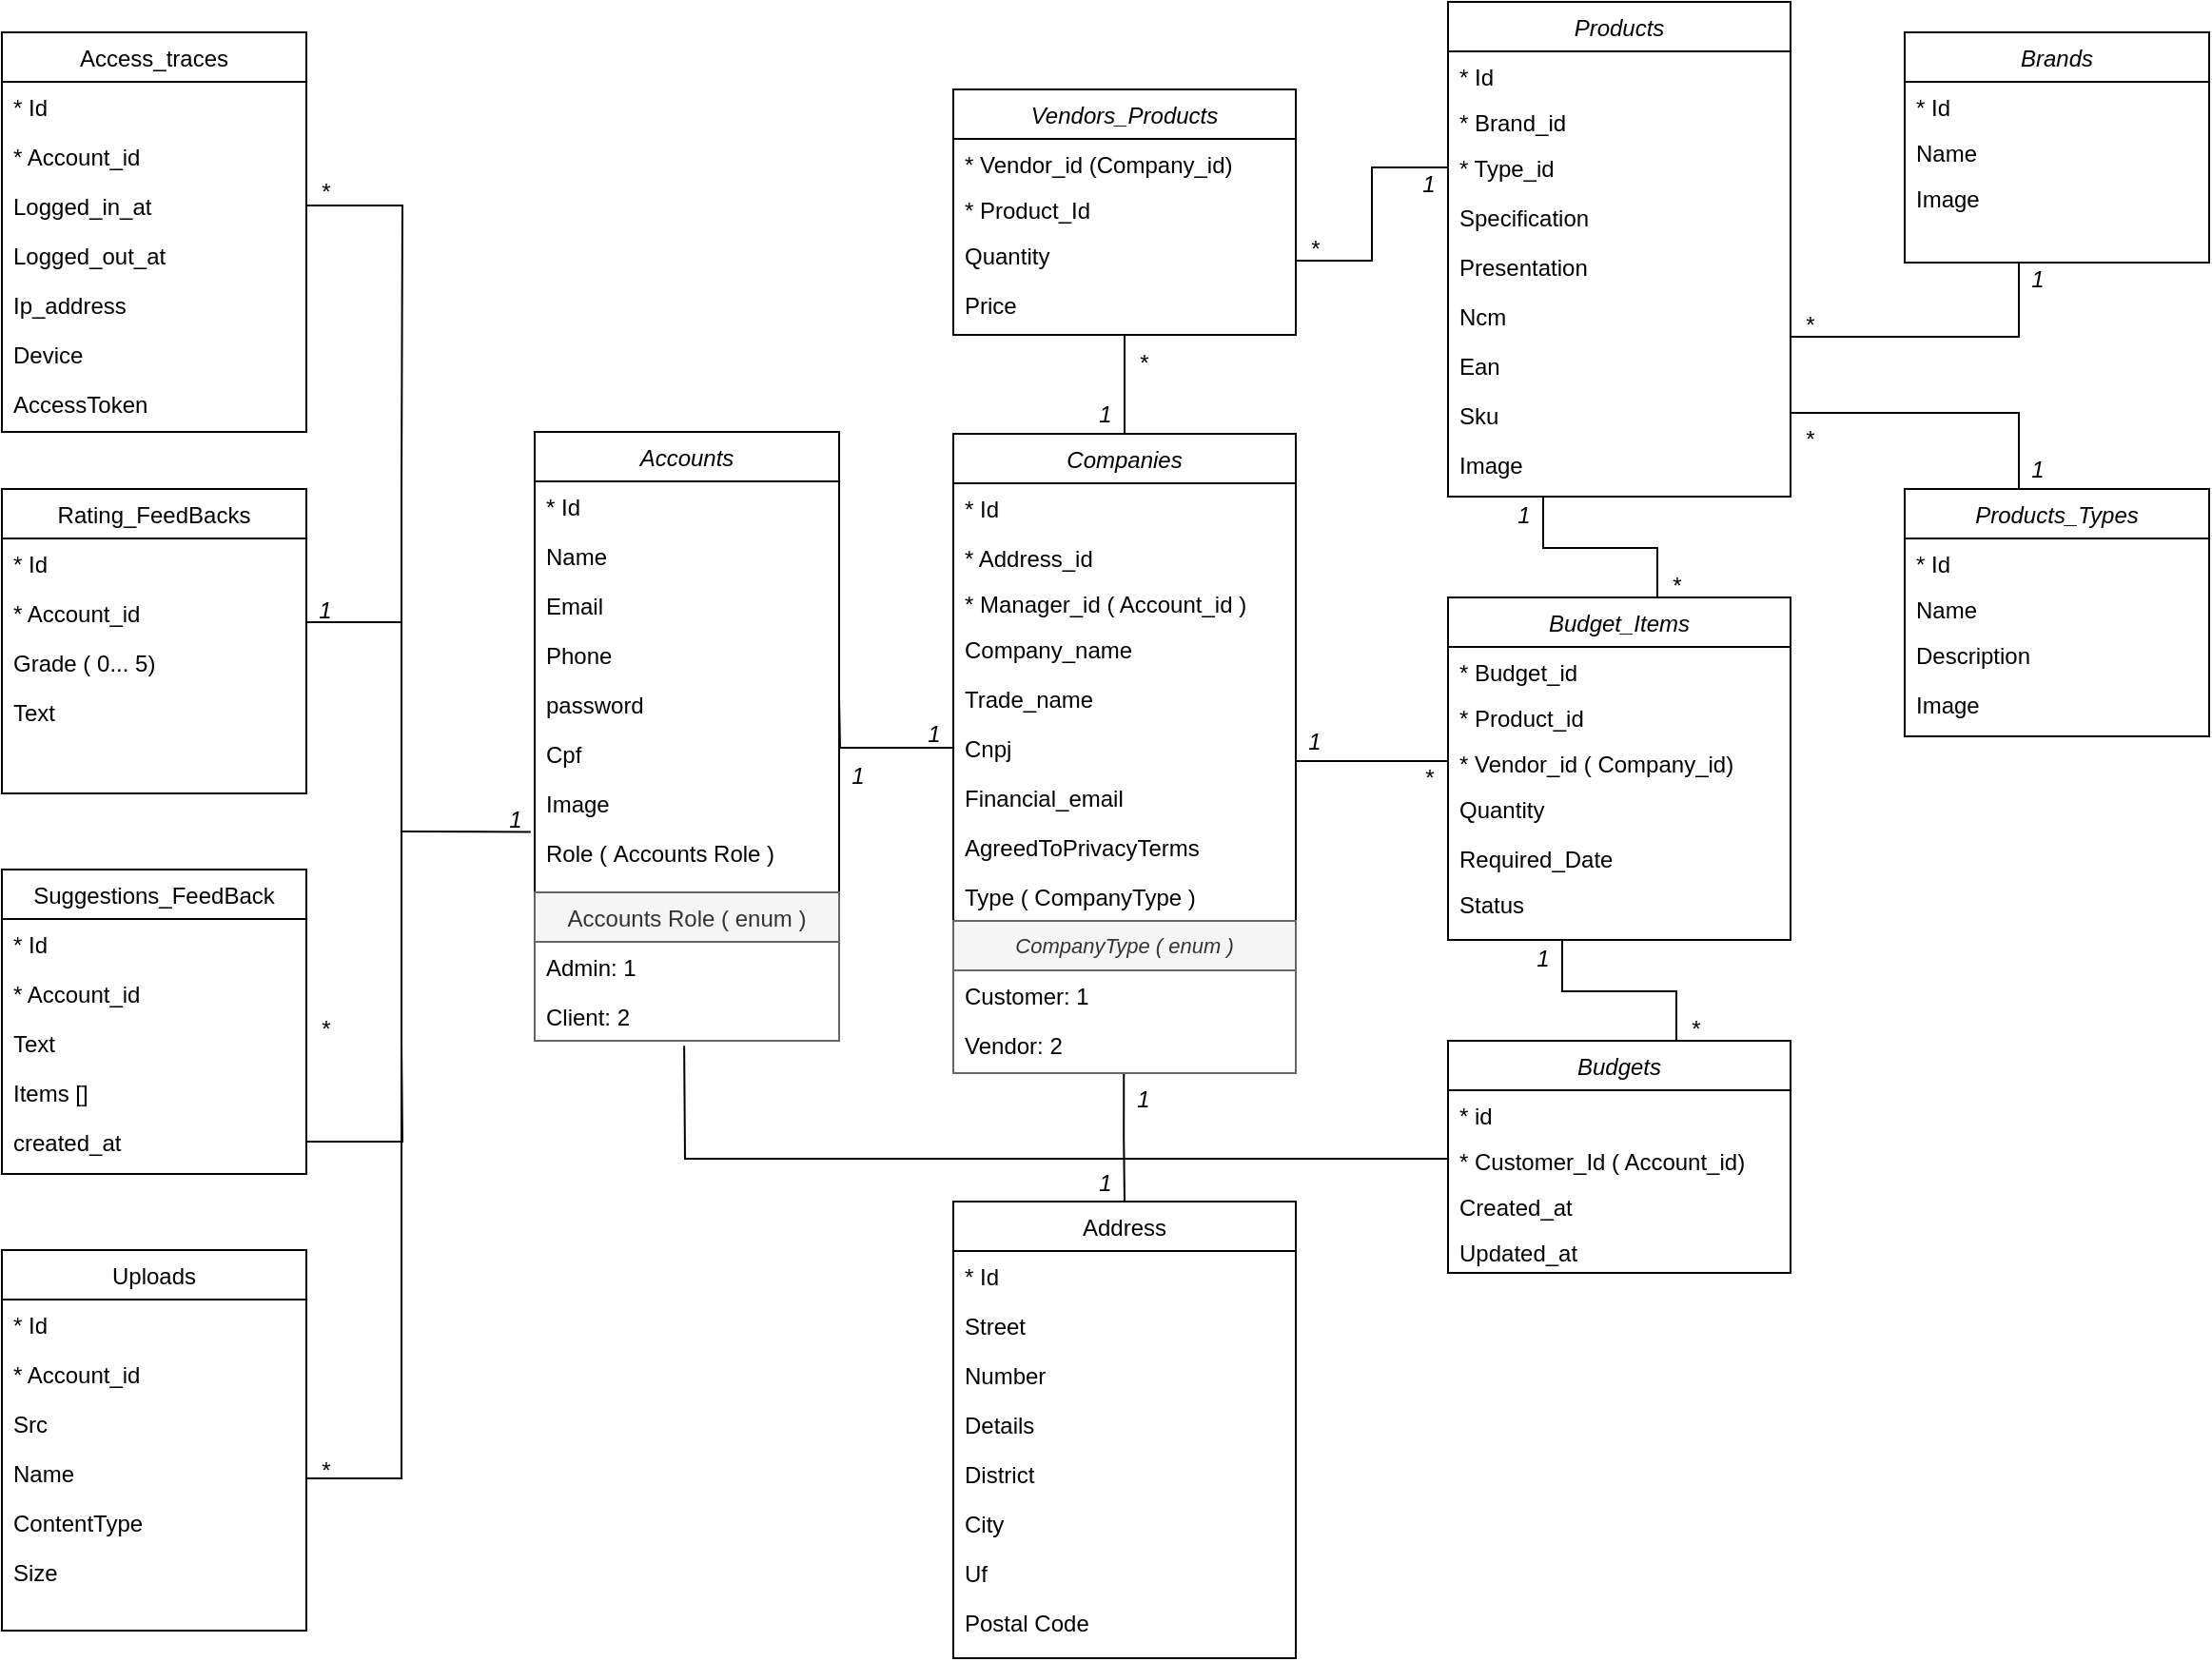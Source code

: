 <mxfile version="15.7.0" type="device"><diagram id="C5RBs43oDa-KdzZeNtuy" name="Page-1"><mxGraphModel dx="555" dy="668" grid="1" gridSize="10" guides="1" tooltips="1" connect="1" arrows="1" fold="1" page="1" pageScale="1" pageWidth="1654" pageHeight="1169" math="0" shadow="0"><root><mxCell id="WIyWlLk6GJQsqaUBKTNV-0"/><mxCell id="WIyWlLk6GJQsqaUBKTNV-1" parent="WIyWlLk6GJQsqaUBKTNV-0"/><mxCell id="zkfFHV4jXpPFQw0GAbJ--0" value="Accounts" style="swimlane;fontStyle=2;align=center;verticalAlign=top;childLayout=stackLayout;horizontal=1;startSize=26;horizontalStack=0;resizeParent=1;resizeLast=0;collapsible=1;marginBottom=0;rounded=0;shadow=0;strokeWidth=1;" parent="WIyWlLk6GJQsqaUBKTNV-1" vertex="1"><mxGeometry x="540" y="386.03" width="160" height="242" as="geometry"><mxRectangle x="230" y="140" width="160" height="26" as="alternateBounds"/></mxGeometry></mxCell><mxCell id="muC6ZtVznpCC45ivZ9Y--15" value="* Id" style="text;align=left;verticalAlign=top;spacingLeft=4;spacingRight=4;overflow=hidden;rotatable=0;points=[[0,0.5],[1,0.5]];portConstraint=eastwest;" vertex="1" parent="zkfFHV4jXpPFQw0GAbJ--0"><mxGeometry y="26" width="160" height="26" as="geometry"/></mxCell><mxCell id="zkfFHV4jXpPFQw0GAbJ--1" value="Name" style="text;align=left;verticalAlign=top;spacingLeft=4;spacingRight=4;overflow=hidden;rotatable=0;points=[[0,0.5],[1,0.5]];portConstraint=eastwest;" parent="zkfFHV4jXpPFQw0GAbJ--0" vertex="1"><mxGeometry y="52" width="160" height="26" as="geometry"/></mxCell><mxCell id="zkfFHV4jXpPFQw0GAbJ--3" value="Email" style="text;align=left;verticalAlign=top;spacingLeft=4;spacingRight=4;overflow=hidden;rotatable=0;points=[[0,0.5],[1,0.5]];portConstraint=eastwest;rounded=0;shadow=0;html=0;" parent="zkfFHV4jXpPFQw0GAbJ--0" vertex="1"><mxGeometry y="78" width="160" height="26" as="geometry"/></mxCell><mxCell id="Nqh7n29bjhKWV9J2hVFM-2" value="Phone&#10;" style="text;align=left;verticalAlign=top;spacingLeft=4;spacingRight=4;overflow=hidden;rotatable=0;points=[[0,0.5],[1,0.5]];portConstraint=eastwest;rounded=0;shadow=0;html=0;" parent="zkfFHV4jXpPFQw0GAbJ--0" vertex="1"><mxGeometry y="104" width="160" height="26" as="geometry"/></mxCell><mxCell id="zkfFHV4jXpPFQw0GAbJ--2" value="password&#10;" style="text;align=left;verticalAlign=top;spacingLeft=4;spacingRight=4;overflow=hidden;rotatable=0;points=[[0,0.5],[1,0.5]];portConstraint=eastwest;rounded=0;shadow=0;html=0;" parent="zkfFHV4jXpPFQw0GAbJ--0" vertex="1"><mxGeometry y="130" width="160" height="26" as="geometry"/></mxCell><mxCell id="pxjgXPqYKdFYXi4ijFC1-2" value="Cpf&#10;" style="text;align=left;verticalAlign=top;spacingLeft=4;spacingRight=4;overflow=hidden;rotatable=0;points=[[0,0.5],[1,0.5]];portConstraint=eastwest;rounded=0;shadow=0;html=0;" parent="zkfFHV4jXpPFQw0GAbJ--0" vertex="1"><mxGeometry y="156" width="160" height="26" as="geometry"/></mxCell><mxCell id="Nqh7n29bjhKWV9J2hVFM-24" value="Image" style="text;align=left;verticalAlign=top;spacingLeft=4;spacingRight=4;overflow=hidden;rotatable=0;points=[[0,0.5],[1,0.5]];portConstraint=eastwest;rounded=0;shadow=0;html=0;" parent="zkfFHV4jXpPFQw0GAbJ--0" vertex="1"><mxGeometry y="182" width="160" height="26" as="geometry"/></mxCell><mxCell id="Nqh7n29bjhKWV9J2hVFM-12" value="Role ( Accounts Role )" style="text;align=left;verticalAlign=top;spacingLeft=4;spacingRight=4;overflow=hidden;rotatable=0;points=[[0,0.5],[1,0.5]];portConstraint=eastwest;rounded=0;shadow=0;html=0;fontStyle=0" parent="zkfFHV4jXpPFQw0GAbJ--0" vertex="1"><mxGeometry y="208" width="160" height="26" as="geometry"/></mxCell><mxCell id="zkfFHV4jXpPFQw0GAbJ--17" value="Address" style="swimlane;fontStyle=0;align=center;verticalAlign=top;childLayout=stackLayout;horizontal=1;startSize=26;horizontalStack=0;resizeParent=1;resizeLast=0;collapsible=1;marginBottom=0;rounded=0;shadow=0;strokeWidth=1;" parent="WIyWlLk6GJQsqaUBKTNV-1" vertex="1"><mxGeometry x="760" y="790.53" width="180" height="240" as="geometry"><mxRectangle x="550" y="140" width="160" height="26" as="alternateBounds"/></mxGeometry></mxCell><mxCell id="muC6ZtVznpCC45ivZ9Y--17" value="* Id" style="text;align=left;verticalAlign=top;spacingLeft=4;spacingRight=4;overflow=hidden;rotatable=0;points=[[0,0.5],[1,0.5]];portConstraint=eastwest;rounded=0;shadow=0;html=0;" vertex="1" parent="zkfFHV4jXpPFQw0GAbJ--17"><mxGeometry y="26" width="180" height="26" as="geometry"/></mxCell><mxCell id="zkfFHV4jXpPFQw0GAbJ--18" value="Street" style="text;align=left;verticalAlign=top;spacingLeft=4;spacingRight=4;overflow=hidden;rotatable=0;points=[[0,0.5],[1,0.5]];portConstraint=eastwest;" parent="zkfFHV4jXpPFQw0GAbJ--17" vertex="1"><mxGeometry y="52" width="180" height="26" as="geometry"/></mxCell><mxCell id="Nqh7n29bjhKWV9J2hVFM-36" value="Number" style="text;align=left;verticalAlign=top;spacingLeft=4;spacingRight=4;overflow=hidden;rotatable=0;points=[[0,0.5],[1,0.5]];portConstraint=eastwest;" parent="zkfFHV4jXpPFQw0GAbJ--17" vertex="1"><mxGeometry y="78" width="180" height="26" as="geometry"/></mxCell><mxCell id="Nqh7n29bjhKWV9J2hVFM-37" value="Details" style="text;align=left;verticalAlign=top;spacingLeft=4;spacingRight=4;overflow=hidden;rotatable=0;points=[[0,0.5],[1,0.5]];portConstraint=eastwest;" parent="zkfFHV4jXpPFQw0GAbJ--17" vertex="1"><mxGeometry y="104" width="180" height="26" as="geometry"/></mxCell><mxCell id="Nqh7n29bjhKWV9J2hVFM-38" value="District" style="text;align=left;verticalAlign=top;spacingLeft=4;spacingRight=4;overflow=hidden;rotatable=0;points=[[0,0.5],[1,0.5]];portConstraint=eastwest;rounded=0;shadow=0;html=0;" parent="zkfFHV4jXpPFQw0GAbJ--17" vertex="1"><mxGeometry y="130" width="180" height="26" as="geometry"/></mxCell><mxCell id="zkfFHV4jXpPFQw0GAbJ--19" value="City" style="text;align=left;verticalAlign=top;spacingLeft=4;spacingRight=4;overflow=hidden;rotatable=0;points=[[0,0.5],[1,0.5]];portConstraint=eastwest;rounded=0;shadow=0;html=0;" parent="zkfFHV4jXpPFQw0GAbJ--17" vertex="1"><mxGeometry y="156" width="180" height="26" as="geometry"/></mxCell><mxCell id="zkfFHV4jXpPFQw0GAbJ--20" value="Uf" style="text;align=left;verticalAlign=top;spacingLeft=4;spacingRight=4;overflow=hidden;rotatable=0;points=[[0,0.5],[1,0.5]];portConstraint=eastwest;rounded=0;shadow=0;html=0;" parent="zkfFHV4jXpPFQw0GAbJ--17" vertex="1"><mxGeometry y="182" width="180" height="26" as="geometry"/></mxCell><mxCell id="zkfFHV4jXpPFQw0GAbJ--21" value="Postal Code" style="text;align=left;verticalAlign=top;spacingLeft=4;spacingRight=4;overflow=hidden;rotatable=0;points=[[0,0.5],[1,0.5]];portConstraint=eastwest;rounded=0;shadow=0;html=0;" parent="zkfFHV4jXpPFQw0GAbJ--17" vertex="1"><mxGeometry y="208" width="180" height="26" as="geometry"/></mxCell><mxCell id="Nqh7n29bjhKWV9J2hVFM-89" value="" style="edgeStyle=orthogonalEdgeStyle;rounded=0;orthogonalLoop=1;jettySize=auto;html=1;endArrow=none;endFill=0;exitX=0.498;exitY=1.015;exitDx=0;exitDy=0;exitPerimeter=0;" parent="WIyWlLk6GJQsqaUBKTNV-1" source="muC6ZtVznpCC45ivZ9Y--105" target="zkfFHV4jXpPFQw0GAbJ--17" edge="1"><mxGeometry relative="1" as="geometry"><mxPoint x="850" y="720.53" as="sourcePoint"/></mxGeometry></mxCell><mxCell id="Nqh7n29bjhKWV9J2hVFM-4" value="Companies" style="swimlane;fontStyle=2;align=center;verticalAlign=top;childLayout=stackLayout;horizontal=1;startSize=26;horizontalStack=0;resizeParent=1;resizeLast=0;collapsible=1;marginBottom=0;rounded=0;shadow=0;strokeWidth=1;" parent="WIyWlLk6GJQsqaUBKTNV-1" vertex="1"><mxGeometry x="760" y="387.03" width="180" height="259" as="geometry"><mxRectangle x="230" y="140" width="160" height="26" as="alternateBounds"/></mxGeometry></mxCell><mxCell id="muC6ZtVznpCC45ivZ9Y--102" value="* Id" style="text;align=left;verticalAlign=top;spacingLeft=4;spacingRight=4;overflow=hidden;rotatable=0;points=[[0,0.5],[1,0.5]];portConstraint=eastwest;rounded=0;shadow=0;html=0;" vertex="1" parent="Nqh7n29bjhKWV9J2hVFM-4"><mxGeometry y="26" width="180" height="26" as="geometry"/></mxCell><mxCell id="muC6ZtVznpCC45ivZ9Y--16" value="* Address_id" style="text;align=left;verticalAlign=top;spacingLeft=4;spacingRight=4;overflow=hidden;rotatable=0;points=[[0,0.5],[1,0.5]];portConstraint=eastwest;rounded=0;shadow=0;html=0;" vertex="1" parent="Nqh7n29bjhKWV9J2hVFM-4"><mxGeometry y="52" width="180" height="24" as="geometry"/></mxCell><mxCell id="Nqh7n29bjhKWV9J2hVFM-27" value="* Manager_id ( Account_id )" style="text;align=left;verticalAlign=top;spacingLeft=4;spacingRight=4;overflow=hidden;rotatable=0;points=[[0,0.5],[1,0.5]];portConstraint=eastwest;rounded=0;shadow=0;html=0;" parent="Nqh7n29bjhKWV9J2hVFM-4" vertex="1"><mxGeometry y="76" width="180" height="24" as="geometry"/></mxCell><mxCell id="Nqh7n29bjhKWV9J2hVFM-5" value="Company_name" style="text;align=left;verticalAlign=top;spacingLeft=4;spacingRight=4;overflow=hidden;rotatable=0;points=[[0,0.5],[1,0.5]];portConstraint=eastwest;" parent="Nqh7n29bjhKWV9J2hVFM-4" vertex="1"><mxGeometry y="100" width="180" height="26" as="geometry"/></mxCell><mxCell id="Nqh7n29bjhKWV9J2hVFM-6" value="Trade_name" style="text;align=left;verticalAlign=top;spacingLeft=4;spacingRight=4;overflow=hidden;rotatable=0;points=[[0,0.5],[1,0.5]];portConstraint=eastwest;rounded=0;shadow=0;html=0;" parent="Nqh7n29bjhKWV9J2hVFM-4" vertex="1"><mxGeometry y="126" width="180" height="26" as="geometry"/></mxCell><mxCell id="Nqh7n29bjhKWV9J2hVFM-9" value="Cnpj&#10;" style="text;align=left;verticalAlign=top;spacingLeft=4;spacingRight=4;overflow=hidden;rotatable=0;points=[[0,0.5],[1,0.5]];portConstraint=eastwest;rounded=0;shadow=0;html=0;" parent="Nqh7n29bjhKWV9J2hVFM-4" vertex="1"><mxGeometry y="152" width="180" height="26" as="geometry"/></mxCell><mxCell id="Nqh7n29bjhKWV9J2hVFM-28" value="Financial_email" style="text;align=left;verticalAlign=top;spacingLeft=4;spacingRight=4;overflow=hidden;rotatable=0;points=[[0,0.5],[1,0.5]];portConstraint=eastwest;rounded=0;shadow=0;html=0;" parent="Nqh7n29bjhKWV9J2hVFM-4" vertex="1"><mxGeometry y="178" width="180" height="26" as="geometry"/></mxCell><mxCell id="pxjgXPqYKdFYXi4ijFC1-1" value="AgreedToPrivacyTerms" style="text;align=left;verticalAlign=top;spacingLeft=4;spacingRight=4;overflow=hidden;rotatable=0;points=[[0,0.5],[1,0.5]];portConstraint=eastwest;rounded=0;shadow=0;html=0;" parent="Nqh7n29bjhKWV9J2hVFM-4" vertex="1"><mxGeometry y="204" width="180" height="26" as="geometry"/></mxCell><mxCell id="muC6ZtVznpCC45ivZ9Y--94" value="Type ( CompanyType )" style="text;align=left;verticalAlign=top;spacingLeft=4;spacingRight=4;overflow=hidden;rotatable=0;points=[[0,0.5],[1,0.5]];portConstraint=eastwest;rounded=0;shadow=0;html=0;" vertex="1" parent="Nqh7n29bjhKWV9J2hVFM-4"><mxGeometry y="230" width="180" height="26" as="geometry"/></mxCell><mxCell id="Nqh7n29bjhKWV9J2hVFM-13" value="Accounts Role ( enum )" style="swimlane;fontStyle=0;align=center;verticalAlign=top;childLayout=stackLayout;horizontal=1;startSize=26;horizontalStack=0;resizeParent=1;resizeLast=0;collapsible=1;marginBottom=0;rounded=0;shadow=0;strokeWidth=1;fillColor=#f5f5f5;fontColor=#333333;strokeColor=#666666;" parent="WIyWlLk6GJQsqaUBKTNV-1" vertex="1"><mxGeometry x="540" y="628.03" width="160" height="78" as="geometry"><mxRectangle x="320" y="512" width="160" height="26" as="alternateBounds"/></mxGeometry></mxCell><mxCell id="Nqh7n29bjhKWV9J2hVFM-26" value="Admin: 1" style="text;align=left;verticalAlign=top;spacingLeft=4;spacingRight=4;overflow=hidden;rotatable=0;points=[[0,0.5],[1,0.5]];portConstraint=eastwest;rounded=0;shadow=0;html=0;" parent="Nqh7n29bjhKWV9J2hVFM-13" vertex="1"><mxGeometry y="26" width="160" height="26" as="geometry"/></mxCell><mxCell id="Nqh7n29bjhKWV9J2hVFM-14" value="Client: 2" style="text;align=left;verticalAlign=top;spacingLeft=4;spacingRight=4;overflow=hidden;rotatable=0;points=[[0,0.5],[1,0.5]];portConstraint=eastwest;" parent="Nqh7n29bjhKWV9J2hVFM-13" vertex="1"><mxGeometry y="52" width="160" height="26" as="geometry"/></mxCell><mxCell id="Nqh7n29bjhKWV9J2hVFM-52" value="Access_traces" style="swimlane;fontStyle=0;align=center;verticalAlign=top;childLayout=stackLayout;horizontal=1;startSize=26;horizontalStack=0;resizeParent=1;resizeLast=0;collapsible=1;marginBottom=0;rounded=0;shadow=0;strokeWidth=1;" parent="WIyWlLk6GJQsqaUBKTNV-1" vertex="1"><mxGeometry x="260" y="176.03" width="160" height="210" as="geometry"><mxRectangle x="550" y="140" width="160" height="26" as="alternateBounds"/></mxGeometry></mxCell><mxCell id="Nqh7n29bjhKWV9J2hVFM-55" value="* Id" style="text;align=left;verticalAlign=top;spacingLeft=4;spacingRight=4;overflow=hidden;rotatable=0;points=[[0,0.5],[1,0.5]];portConstraint=eastwest;" parent="Nqh7n29bjhKWV9J2hVFM-52" vertex="1"><mxGeometry y="26" width="160" height="26" as="geometry"/></mxCell><mxCell id="muC6ZtVznpCC45ivZ9Y--10" value="* Account_id" style="text;align=left;verticalAlign=top;spacingLeft=4;spacingRight=4;overflow=hidden;rotatable=0;points=[[0,0.5],[1,0.5]];portConstraint=eastwest;" vertex="1" parent="Nqh7n29bjhKWV9J2hVFM-52"><mxGeometry y="52" width="160" height="26" as="geometry"/></mxCell><mxCell id="muC6ZtVznpCC45ivZ9Y--5" value="Logged_in_at" style="text;align=left;verticalAlign=top;spacingLeft=4;spacingRight=4;overflow=hidden;rotatable=0;points=[[0,0.5],[1,0.5]];portConstraint=eastwest;" vertex="1" parent="Nqh7n29bjhKWV9J2hVFM-52"><mxGeometry y="78" width="160" height="26" as="geometry"/></mxCell><mxCell id="muC6ZtVznpCC45ivZ9Y--6" value="Logged_out_at" style="text;align=left;verticalAlign=top;spacingLeft=4;spacingRight=4;overflow=hidden;rotatable=0;points=[[0,0.5],[1,0.5]];portConstraint=eastwest;" vertex="1" parent="Nqh7n29bjhKWV9J2hVFM-52"><mxGeometry y="104" width="160" height="26" as="geometry"/></mxCell><mxCell id="muC6ZtVznpCC45ivZ9Y--7" value="Ip_address" style="text;align=left;verticalAlign=top;spacingLeft=4;spacingRight=4;overflow=hidden;rotatable=0;points=[[0,0.5],[1,0.5]];portConstraint=eastwest;" vertex="1" parent="Nqh7n29bjhKWV9J2hVFM-52"><mxGeometry y="130" width="160" height="26" as="geometry"/></mxCell><mxCell id="muC6ZtVznpCC45ivZ9Y--8" value="Device" style="text;align=left;verticalAlign=top;spacingLeft=4;spacingRight=4;overflow=hidden;rotatable=0;points=[[0,0.5],[1,0.5]];portConstraint=eastwest;" vertex="1" parent="Nqh7n29bjhKWV9J2hVFM-52"><mxGeometry y="156" width="160" height="26" as="geometry"/></mxCell><mxCell id="muC6ZtVznpCC45ivZ9Y--9" value="AccessToken" style="text;align=left;verticalAlign=top;spacingLeft=4;spacingRight=4;overflow=hidden;rotatable=0;points=[[0,0.5],[1,0.5]];portConstraint=eastwest;" vertex="1" parent="Nqh7n29bjhKWV9J2hVFM-52"><mxGeometry y="182" width="160" height="26" as="geometry"/></mxCell><mxCell id="Nqh7n29bjhKWV9J2hVFM-58" value="Uploads" style="swimlane;fontStyle=0;align=center;verticalAlign=top;childLayout=stackLayout;horizontal=1;startSize=26;horizontalStack=0;resizeParent=1;resizeLast=0;collapsible=1;marginBottom=0;rounded=0;shadow=0;strokeWidth=1;" parent="WIyWlLk6GJQsqaUBKTNV-1" vertex="1"><mxGeometry x="260" y="816.03" width="160" height="200" as="geometry"><mxRectangle x="550" y="140" width="160" height="26" as="alternateBounds"/></mxGeometry></mxCell><mxCell id="muC6ZtVznpCC45ivZ9Y--13" value="* Id" style="text;align=left;verticalAlign=top;spacingLeft=4;spacingRight=4;overflow=hidden;rotatable=0;points=[[0,0.5],[1,0.5]];portConstraint=eastwest;" vertex="1" parent="Nqh7n29bjhKWV9J2hVFM-58"><mxGeometry y="26" width="160" height="26" as="geometry"/></mxCell><mxCell id="Nqh7n29bjhKWV9J2hVFM-67" value="* Account_id" style="text;align=left;verticalAlign=top;spacingLeft=4;spacingRight=4;overflow=hidden;rotatable=0;points=[[0,0.5],[1,0.5]];portConstraint=eastwest;" parent="Nqh7n29bjhKWV9J2hVFM-58" vertex="1"><mxGeometry y="52" width="160" height="26" as="geometry"/></mxCell><mxCell id="Nqh7n29bjhKWV9J2hVFM-59" value="Src" style="text;align=left;verticalAlign=top;spacingLeft=4;spacingRight=4;overflow=hidden;rotatable=0;points=[[0,0.5],[1,0.5]];portConstraint=eastwest;" parent="Nqh7n29bjhKWV9J2hVFM-58" vertex="1"><mxGeometry y="78" width="160" height="26" as="geometry"/></mxCell><mxCell id="muC6ZtVznpCC45ivZ9Y--14" value="Name" style="text;align=left;verticalAlign=top;spacingLeft=4;spacingRight=4;overflow=hidden;rotatable=0;points=[[0,0.5],[1,0.5]];portConstraint=eastwest;" vertex="1" parent="Nqh7n29bjhKWV9J2hVFM-58"><mxGeometry y="104" width="160" height="26" as="geometry"/></mxCell><mxCell id="Nqh7n29bjhKWV9J2hVFM-60" value="ContentType" style="text;align=left;verticalAlign=top;spacingLeft=4;spacingRight=4;overflow=hidden;rotatable=0;points=[[0,0.5],[1,0.5]];portConstraint=eastwest;" parent="Nqh7n29bjhKWV9J2hVFM-58" vertex="1"><mxGeometry y="130" width="160" height="26" as="geometry"/></mxCell><mxCell id="Nqh7n29bjhKWV9J2hVFM-61" value="Size" style="text;align=left;verticalAlign=top;spacingLeft=4;spacingRight=4;overflow=hidden;rotatable=0;points=[[0,0.5],[1,0.5]];portConstraint=eastwest;" parent="Nqh7n29bjhKWV9J2hVFM-58" vertex="1"><mxGeometry y="156" width="160" height="26" as="geometry"/></mxCell><mxCell id="Nqh7n29bjhKWV9J2hVFM-68" value="Rating_FeedBacks&#10;" style="swimlane;fontStyle=0;align=center;verticalAlign=top;childLayout=stackLayout;horizontal=1;startSize=26;horizontalStack=0;resizeParent=1;resizeLast=0;collapsible=1;marginBottom=0;rounded=0;shadow=0;strokeWidth=1;" parent="WIyWlLk6GJQsqaUBKTNV-1" vertex="1"><mxGeometry x="260" y="416.03" width="160" height="160" as="geometry"><mxRectangle x="550" y="140" width="160" height="26" as="alternateBounds"/></mxGeometry></mxCell><mxCell id="Nqh7n29bjhKWV9J2hVFM-69" value="* Id" style="text;align=left;verticalAlign=top;spacingLeft=4;spacingRight=4;overflow=hidden;rotatable=0;points=[[0,0.5],[1,0.5]];portConstraint=eastwest;" parent="Nqh7n29bjhKWV9J2hVFM-68" vertex="1"><mxGeometry y="26" width="160" height="26" as="geometry"/></mxCell><mxCell id="Nqh7n29bjhKWV9J2hVFM-85" value="* Account_id&#10;" style="text;align=left;verticalAlign=top;spacingLeft=4;spacingRight=4;overflow=hidden;rotatable=0;points=[[0,0.5],[1,0.5]];portConstraint=eastwest;" parent="Nqh7n29bjhKWV9J2hVFM-68" vertex="1"><mxGeometry y="52" width="160" height="26" as="geometry"/></mxCell><mxCell id="Nqh7n29bjhKWV9J2hVFM-70" value="Grade ( 0... 5)" style="text;align=left;verticalAlign=top;spacingLeft=4;spacingRight=4;overflow=hidden;rotatable=0;points=[[0,0.5],[1,0.5]];portConstraint=eastwest;" parent="Nqh7n29bjhKWV9J2hVFM-68" vertex="1"><mxGeometry y="78" width="160" height="26" as="geometry"/></mxCell><mxCell id="Nqh7n29bjhKWV9J2hVFM-71" value="Text" style="text;align=left;verticalAlign=top;spacingLeft=4;spacingRight=4;overflow=hidden;rotatable=0;points=[[0,0.5],[1,0.5]];portConstraint=eastwest;" parent="Nqh7n29bjhKWV9J2hVFM-68" vertex="1"><mxGeometry y="104" width="160" height="22" as="geometry"/></mxCell><mxCell id="Nqh7n29bjhKWV9J2hVFM-77" value="Suggestions_FeedBack&#10;" style="swimlane;fontStyle=0;align=center;verticalAlign=top;childLayout=stackLayout;horizontal=1;startSize=26;horizontalStack=0;resizeParent=1;resizeLast=0;collapsible=1;marginBottom=0;rounded=0;shadow=0;strokeWidth=1;" parent="WIyWlLk6GJQsqaUBKTNV-1" vertex="1"><mxGeometry x="260" y="616.03" width="160" height="160" as="geometry"><mxRectangle x="550" y="140" width="160" height="26" as="alternateBounds"/></mxGeometry></mxCell><mxCell id="muC6ZtVznpCC45ivZ9Y--12" value="* Id" style="text;align=left;verticalAlign=top;spacingLeft=4;spacingRight=4;overflow=hidden;rotatable=0;points=[[0,0.5],[1,0.5]];portConstraint=eastwest;" vertex="1" parent="Nqh7n29bjhKWV9J2hVFM-77"><mxGeometry y="26" width="160" height="26" as="geometry"/></mxCell><mxCell id="Nqh7n29bjhKWV9J2hVFM-83" value="* Account_id&#10;" style="text;align=left;verticalAlign=top;spacingLeft=4;spacingRight=4;overflow=hidden;rotatable=0;points=[[0,0.5],[1,0.5]];portConstraint=eastwest;" parent="Nqh7n29bjhKWV9J2hVFM-77" vertex="1"><mxGeometry y="52" width="160" height="26" as="geometry"/></mxCell><mxCell id="Nqh7n29bjhKWV9J2hVFM-86" value="Text&#10;" style="text;align=left;verticalAlign=top;spacingLeft=4;spacingRight=4;overflow=hidden;rotatable=0;points=[[0,0.5],[1,0.5]];portConstraint=eastwest;" parent="Nqh7n29bjhKWV9J2hVFM-77" vertex="1"><mxGeometry y="78" width="160" height="26" as="geometry"/></mxCell><mxCell id="Nqh7n29bjhKWV9J2hVFM-78" value="Items []" style="text;align=left;verticalAlign=top;spacingLeft=4;spacingRight=4;overflow=hidden;rotatable=0;points=[[0,0.5],[1,0.5]];portConstraint=eastwest;" parent="Nqh7n29bjhKWV9J2hVFM-77" vertex="1"><mxGeometry y="104" width="160" height="26" as="geometry"/></mxCell><mxCell id="Nqh7n29bjhKWV9J2hVFM-84" value="created_at" style="text;align=left;verticalAlign=top;spacingLeft=4;spacingRight=4;overflow=hidden;rotatable=0;points=[[0,0.5],[1,0.5]];portConstraint=eastwest;" parent="Nqh7n29bjhKWV9J2hVFM-77" vertex="1"><mxGeometry y="130" width="160" height="26" as="geometry"/></mxCell><mxCell id="Nqh7n29bjhKWV9J2hVFM-91" value="" style="edgeStyle=orthogonalEdgeStyle;rounded=0;orthogonalLoop=1;jettySize=auto;html=1;endArrow=none;endFill=0;" parent="WIyWlLk6GJQsqaUBKTNV-1" source="Nqh7n29bjhKWV9J2hVFM-9" edge="1"><mxGeometry relative="1" as="geometry"><mxPoint x="700" y="526.03" as="targetPoint"/></mxGeometry></mxCell><mxCell id="pxjgXPqYKdFYXi4ijFC1-18" style="edgeStyle=none;rounded=0;orthogonalLoop=1;jettySize=auto;html=1;strokeColor=default;endArrow=none;endFill=0;entryX=-0.013;entryY=0.085;entryDx=0;entryDy=0;entryPerimeter=0;" parent="WIyWlLk6GJQsqaUBKTNV-1" edge="1" target="Nqh7n29bjhKWV9J2hVFM-12"><mxGeometry relative="1" as="geometry"><mxPoint x="530" y="596.03" as="targetPoint"/><Array as="points"/><mxPoint x="470" y="596.03" as="sourcePoint"/></mxGeometry></mxCell><mxCell id="muC6ZtVznpCC45ivZ9Y--3" style="edgeStyle=orthogonalEdgeStyle;rounded=0;orthogonalLoop=1;jettySize=auto;html=1;endArrow=none;endFill=0;" edge="1" parent="WIyWlLk6GJQsqaUBKTNV-1"><mxGeometry relative="1" as="geometry"><mxPoint x="470" y="486.03" as="targetPoint"/><mxPoint x="420" y="936.03" as="sourcePoint"/><Array as="points"><mxPoint x="470" y="936.03"/></Array></mxGeometry></mxCell><mxCell id="muC6ZtVznpCC45ivZ9Y--4" style="edgeStyle=orthogonalEdgeStyle;rounded=0;orthogonalLoop=1;jettySize=auto;html=1;endArrow=none;endFill=0;" edge="1" parent="WIyWlLk6GJQsqaUBKTNV-1"><mxGeometry relative="1" as="geometry"><mxPoint x="470" y="416.03" as="targetPoint"/><mxPoint x="420" y="501.03" as="sourcePoint"/><Array as="points"><mxPoint x="420" y="486.03"/><mxPoint x="470" y="486.03"/></Array></mxGeometry></mxCell><mxCell id="muC6ZtVznpCC45ivZ9Y--18" style="edgeStyle=orthogonalEdgeStyle;rounded=0;orthogonalLoop=1;jettySize=auto;html=1;endArrow=none;endFill=0;" edge="1" parent="WIyWlLk6GJQsqaUBKTNV-1" source="Nqh7n29bjhKWV9J2hVFM-84"><mxGeometry relative="1" as="geometry"><mxPoint x="470" y="707.03" as="targetPoint"/></mxGeometry></mxCell><mxCell id="muC6ZtVznpCC45ivZ9Y--19" style="edgeStyle=orthogonalEdgeStyle;rounded=0;orthogonalLoop=1;jettySize=auto;html=1;endArrow=none;endFill=0;" edge="1" parent="WIyWlLk6GJQsqaUBKTNV-1" source="muC6ZtVznpCC45ivZ9Y--5"><mxGeometry relative="1" as="geometry"><mxPoint x="470" y="416.03" as="targetPoint"/></mxGeometry></mxCell><mxCell id="muC6ZtVznpCC45ivZ9Y--20" value="*" style="text;html=1;strokeColor=none;fillColor=none;align=center;verticalAlign=top;whiteSpace=wrap;rounded=0;fontSize=12;fontStyle=2" vertex="1" parent="WIyWlLk6GJQsqaUBKTNV-1"><mxGeometry x="420" y="246.03" width="20" height="20" as="geometry"/></mxCell><mxCell id="muC6ZtVznpCC45ivZ9Y--21" value="1" style="text;html=1;strokeColor=none;fillColor=none;align=center;verticalAlign=top;whiteSpace=wrap;rounded=0;fontSize=12;fontStyle=2" vertex="1" parent="WIyWlLk6GJQsqaUBKTNV-1"><mxGeometry x="420" y="466.03" width="20" height="20" as="geometry"/></mxCell><mxCell id="muC6ZtVznpCC45ivZ9Y--22" value="*" style="text;html=1;strokeColor=none;fillColor=none;align=center;verticalAlign=top;whiteSpace=wrap;rounded=0;fontSize=12;fontStyle=2" vertex="1" parent="WIyWlLk6GJQsqaUBKTNV-1"><mxGeometry x="420" y="686.03" width="20" height="20" as="geometry"/></mxCell><mxCell id="muC6ZtVznpCC45ivZ9Y--23" value="*" style="text;html=1;strokeColor=none;fillColor=none;align=center;verticalAlign=top;whiteSpace=wrap;rounded=0;fontSize=12;fontStyle=2" vertex="1" parent="WIyWlLk6GJQsqaUBKTNV-1"><mxGeometry x="420" y="918.03" width="20" height="20" as="geometry"/></mxCell><mxCell id="muC6ZtVznpCC45ivZ9Y--24" value="1" style="text;html=1;strokeColor=none;fillColor=none;align=center;verticalAlign=top;whiteSpace=wrap;rounded=0;fontSize=12;fontStyle=2" vertex="1" parent="WIyWlLk6GJQsqaUBKTNV-1"><mxGeometry x="520" y="576.03" width="20" height="20" as="geometry"/></mxCell><mxCell id="muC6ZtVznpCC45ivZ9Y--26" value="Products" style="swimlane;fontStyle=2;align=center;verticalAlign=top;childLayout=stackLayout;horizontal=1;startSize=26;horizontalStack=0;resizeParent=1;resizeLast=0;collapsible=1;marginBottom=0;rounded=0;shadow=0;strokeWidth=1;" vertex="1" parent="WIyWlLk6GJQsqaUBKTNV-1"><mxGeometry x="1020" y="160" width="180" height="260" as="geometry"><mxRectangle x="230" y="140" width="160" height="26" as="alternateBounds"/></mxGeometry></mxCell><mxCell id="muC6ZtVznpCC45ivZ9Y--27" value="* Id" style="text;align=left;verticalAlign=top;spacingLeft=4;spacingRight=4;overflow=hidden;rotatable=0;points=[[0,0.5],[1,0.5]];portConstraint=eastwest;rounded=0;shadow=0;html=0;" vertex="1" parent="muC6ZtVznpCC45ivZ9Y--26"><mxGeometry y="26" width="180" height="24" as="geometry"/></mxCell><mxCell id="muC6ZtVznpCC45ivZ9Y--28" value="* Brand_id" style="text;align=left;verticalAlign=top;spacingLeft=4;spacingRight=4;overflow=hidden;rotatable=0;points=[[0,0.5],[1,0.5]];portConstraint=eastwest;rounded=0;shadow=0;html=0;" vertex="1" parent="muC6ZtVznpCC45ivZ9Y--26"><mxGeometry y="50" width="180" height="24" as="geometry"/></mxCell><mxCell id="muC6ZtVznpCC45ivZ9Y--29" value="* Type_id" style="text;align=left;verticalAlign=top;spacingLeft=4;spacingRight=4;overflow=hidden;rotatable=0;points=[[0,0.5],[1,0.5]];portConstraint=eastwest;" vertex="1" parent="muC6ZtVznpCC45ivZ9Y--26"><mxGeometry y="74" width="180" height="26" as="geometry"/></mxCell><mxCell id="muC6ZtVznpCC45ivZ9Y--30" value="Specification" style="text;align=left;verticalAlign=top;spacingLeft=4;spacingRight=4;overflow=hidden;rotatable=0;points=[[0,0.5],[1,0.5]];portConstraint=eastwest;rounded=0;shadow=0;html=0;" vertex="1" parent="muC6ZtVznpCC45ivZ9Y--26"><mxGeometry y="100" width="180" height="26" as="geometry"/></mxCell><mxCell id="muC6ZtVznpCC45ivZ9Y--31" value="Presentation" style="text;align=left;verticalAlign=top;spacingLeft=4;spacingRight=4;overflow=hidden;rotatable=0;points=[[0,0.5],[1,0.5]];portConstraint=eastwest;rounded=0;shadow=0;html=0;" vertex="1" parent="muC6ZtVznpCC45ivZ9Y--26"><mxGeometry y="126" width="180" height="26" as="geometry"/></mxCell><mxCell id="muC6ZtVznpCC45ivZ9Y--32" value="Ncm" style="text;align=left;verticalAlign=top;spacingLeft=4;spacingRight=4;overflow=hidden;rotatable=0;points=[[0,0.5],[1,0.5]];portConstraint=eastwest;rounded=0;shadow=0;html=0;" vertex="1" parent="muC6ZtVznpCC45ivZ9Y--26"><mxGeometry y="152" width="180" height="26" as="geometry"/></mxCell><mxCell id="muC6ZtVznpCC45ivZ9Y--33" value="Ean" style="text;align=left;verticalAlign=top;spacingLeft=4;spacingRight=4;overflow=hidden;rotatable=0;points=[[0,0.5],[1,0.5]];portConstraint=eastwest;rounded=0;shadow=0;html=0;" vertex="1" parent="muC6ZtVznpCC45ivZ9Y--26"><mxGeometry y="178" width="180" height="26" as="geometry"/></mxCell><mxCell id="muC6ZtVznpCC45ivZ9Y--34" value="Sku" style="text;align=left;verticalAlign=top;spacingLeft=4;spacingRight=4;overflow=hidden;rotatable=0;points=[[0,0.5],[1,0.5]];portConstraint=eastwest;rounded=0;shadow=0;html=0;" vertex="1" parent="muC6ZtVznpCC45ivZ9Y--26"><mxGeometry y="204" width="180" height="26" as="geometry"/></mxCell><mxCell id="muC6ZtVznpCC45ivZ9Y--35" value="Image" style="text;align=left;verticalAlign=top;spacingLeft=4;spacingRight=4;overflow=hidden;rotatable=0;points=[[0,0.5],[1,0.5]];portConstraint=eastwest;rounded=0;shadow=0;html=0;" vertex="1" parent="muC6ZtVznpCC45ivZ9Y--26"><mxGeometry y="230" width="180" height="26" as="geometry"/></mxCell><mxCell id="muC6ZtVznpCC45ivZ9Y--36" value="Brands" style="swimlane;fontStyle=2;align=center;verticalAlign=top;childLayout=stackLayout;horizontal=1;startSize=26;horizontalStack=0;resizeParent=1;resizeLast=0;collapsible=1;marginBottom=0;rounded=0;shadow=0;strokeWidth=1;" vertex="1" parent="WIyWlLk6GJQsqaUBKTNV-1"><mxGeometry x="1260" y="176.03" width="160" height="121" as="geometry"><mxRectangle x="230" y="140" width="160" height="26" as="alternateBounds"/></mxGeometry></mxCell><mxCell id="muC6ZtVznpCC45ivZ9Y--37" value="* Id" style="text;align=left;verticalAlign=top;spacingLeft=4;spacingRight=4;overflow=hidden;rotatable=0;points=[[0,0.5],[1,0.5]];portConstraint=eastwest;rounded=0;shadow=0;html=0;" vertex="1" parent="muC6ZtVznpCC45ivZ9Y--36"><mxGeometry y="26" width="160" height="24" as="geometry"/></mxCell><mxCell id="muC6ZtVznpCC45ivZ9Y--38" value="Name" style="text;align=left;verticalAlign=top;spacingLeft=4;spacingRight=4;overflow=hidden;rotatable=0;points=[[0,0.5],[1,0.5]];portConstraint=eastwest;rounded=0;shadow=0;html=0;" vertex="1" parent="muC6ZtVznpCC45ivZ9Y--36"><mxGeometry y="50" width="160" height="24" as="geometry"/></mxCell><mxCell id="muC6ZtVznpCC45ivZ9Y--39" value="Image" style="text;align=left;verticalAlign=top;spacingLeft=4;spacingRight=4;overflow=hidden;rotatable=0;points=[[0,0.5],[1,0.5]];portConstraint=eastwest;" vertex="1" parent="muC6ZtVznpCC45ivZ9Y--36"><mxGeometry y="74" width="160" height="26" as="geometry"/></mxCell><mxCell id="muC6ZtVznpCC45ivZ9Y--46" value="Products_Types" style="swimlane;fontStyle=2;align=center;verticalAlign=top;childLayout=stackLayout;horizontal=1;startSize=26;horizontalStack=0;resizeParent=1;resizeLast=0;collapsible=1;marginBottom=0;rounded=0;shadow=0;strokeWidth=1;" vertex="1" parent="WIyWlLk6GJQsqaUBKTNV-1"><mxGeometry x="1260" y="416.03" width="160" height="130" as="geometry"><mxRectangle x="230" y="140" width="160" height="26" as="alternateBounds"/></mxGeometry></mxCell><mxCell id="muC6ZtVznpCC45ivZ9Y--47" value="* Id" style="text;align=left;verticalAlign=top;spacingLeft=4;spacingRight=4;overflow=hidden;rotatable=0;points=[[0,0.5],[1,0.5]];portConstraint=eastwest;rounded=0;shadow=0;html=0;" vertex="1" parent="muC6ZtVznpCC45ivZ9Y--46"><mxGeometry y="26" width="160" height="24" as="geometry"/></mxCell><mxCell id="muC6ZtVznpCC45ivZ9Y--48" value="Name" style="text;align=left;verticalAlign=top;spacingLeft=4;spacingRight=4;overflow=hidden;rotatable=0;points=[[0,0.5],[1,0.5]];portConstraint=eastwest;rounded=0;shadow=0;html=0;" vertex="1" parent="muC6ZtVznpCC45ivZ9Y--46"><mxGeometry y="50" width="160" height="24" as="geometry"/></mxCell><mxCell id="muC6ZtVznpCC45ivZ9Y--49" value="Description" style="text;align=left;verticalAlign=top;spacingLeft=4;spacingRight=4;overflow=hidden;rotatable=0;points=[[0,0.5],[1,0.5]];portConstraint=eastwest;" vertex="1" parent="muC6ZtVznpCC45ivZ9Y--46"><mxGeometry y="74" width="160" height="26" as="geometry"/></mxCell><mxCell id="muC6ZtVznpCC45ivZ9Y--50" value="Image" style="text;align=left;verticalAlign=top;spacingLeft=4;spacingRight=4;overflow=hidden;rotatable=0;points=[[0,0.5],[1,0.5]];portConstraint=eastwest;rounded=0;shadow=0;html=0;" vertex="1" parent="muC6ZtVznpCC45ivZ9Y--46"><mxGeometry y="100" width="160" height="24" as="geometry"/></mxCell><mxCell id="muC6ZtVznpCC45ivZ9Y--51" style="edgeStyle=orthogonalEdgeStyle;rounded=0;orthogonalLoop=1;jettySize=auto;html=1;fontSize=12;endArrow=none;endFill=0;entryX=0.5;entryY=0;entryDx=0;entryDy=0;exitX=0;exitY=0;exitDx=0;exitDy=0;" edge="1" parent="WIyWlLk6GJQsqaUBKTNV-1" source="muC6ZtVznpCC45ivZ9Y--57" target="muC6ZtVznpCC45ivZ9Y--46"><mxGeometry relative="1" as="geometry"><mxPoint x="1320" y="380.03" as="targetPoint"/><mxPoint x="1180" y="376.03" as="sourcePoint"/><Array as="points"><mxPoint x="1320" y="376.03"/><mxPoint x="1320" y="416.03"/></Array></mxGeometry></mxCell><mxCell id="muC6ZtVznpCC45ivZ9Y--52" style="edgeStyle=orthogonalEdgeStyle;rounded=0;orthogonalLoop=1;jettySize=auto;html=1;fontSize=12;endArrow=none;endFill=0;entryX=0.5;entryY=1;entryDx=0;entryDy=0;exitX=0;exitY=1;exitDx=0;exitDy=0;" edge="1" parent="WIyWlLk6GJQsqaUBKTNV-1" source="muC6ZtVznpCC45ivZ9Y--54" target="muC6ZtVznpCC45ivZ9Y--36"><mxGeometry relative="1" as="geometry"><mxPoint x="1320" y="328.03" as="targetPoint"/><mxPoint x="1180" y="336.03" as="sourcePoint"/><Array as="points"><mxPoint x="1320" y="336.03"/><mxPoint x="1320" y="297.03"/></Array></mxGeometry></mxCell><mxCell id="muC6ZtVznpCC45ivZ9Y--54" value="*" style="text;html=1;strokeColor=none;fillColor=none;align=center;verticalAlign=top;whiteSpace=wrap;rounded=0;fontSize=12;fontStyle=2" vertex="1" parent="WIyWlLk6GJQsqaUBKTNV-1"><mxGeometry x="1200" y="316.03" width="20" height="20" as="geometry"/></mxCell><mxCell id="muC6ZtVznpCC45ivZ9Y--55" value="1" style="text;html=1;strokeColor=none;fillColor=none;align=center;verticalAlign=middle;whiteSpace=wrap;rounded=0;fontSize=12;fontStyle=2" vertex="1" parent="WIyWlLk6GJQsqaUBKTNV-1"><mxGeometry x="1320" y="396.03" width="20" height="20" as="geometry"/></mxCell><mxCell id="muC6ZtVznpCC45ivZ9Y--56" value="1" style="text;html=1;strokeColor=none;fillColor=none;align=center;verticalAlign=middle;whiteSpace=wrap;rounded=0;fontSize=12;fontStyle=2" vertex="1" parent="WIyWlLk6GJQsqaUBKTNV-1"><mxGeometry x="1320" y="296.03" width="20" height="20" as="geometry"/></mxCell><mxCell id="muC6ZtVznpCC45ivZ9Y--57" value="*" style="text;html=1;strokeColor=none;fillColor=none;align=center;verticalAlign=top;whiteSpace=wrap;rounded=0;fontSize=12;fontStyle=2" vertex="1" parent="WIyWlLk6GJQsqaUBKTNV-1"><mxGeometry x="1200" y="376.03" width="20" height="20" as="geometry"/></mxCell><mxCell id="muC6ZtVznpCC45ivZ9Y--74" style="edgeStyle=none;rounded=0;orthogonalLoop=1;jettySize=auto;html=1;fontSize=12;endArrow=none;endFill=0;entryX=0.5;entryY=0;entryDx=0;entryDy=0;" edge="1" parent="WIyWlLk6GJQsqaUBKTNV-1" source="muC6ZtVznpCC45ivZ9Y--58" target="Nqh7n29bjhKWV9J2hVFM-4"><mxGeometry relative="1" as="geometry"><mxPoint x="620" y="271.03" as="targetPoint"/><Array as="points"/></mxGeometry></mxCell><mxCell id="muC6ZtVznpCC45ivZ9Y--58" value="Vendors_Products" style="swimlane;fontStyle=2;align=center;verticalAlign=top;childLayout=stackLayout;horizontal=1;startSize=26;horizontalStack=0;resizeParent=1;resizeLast=0;collapsible=1;marginBottom=0;rounded=0;shadow=0;strokeWidth=1;" vertex="1" parent="WIyWlLk6GJQsqaUBKTNV-1"><mxGeometry x="760" y="206.03" width="180" height="129" as="geometry"><mxRectangle x="230" y="140" width="160" height="26" as="alternateBounds"/></mxGeometry></mxCell><mxCell id="muC6ZtVznpCC45ivZ9Y--59" value="* Vendor_id (Company_id)" style="text;align=left;verticalAlign=top;spacingLeft=4;spacingRight=4;overflow=hidden;rotatable=0;points=[[0,0.5],[1,0.5]];portConstraint=eastwest;rounded=0;shadow=0;html=0;" vertex="1" parent="muC6ZtVznpCC45ivZ9Y--58"><mxGeometry y="26" width="180" height="24" as="geometry"/></mxCell><mxCell id="muC6ZtVznpCC45ivZ9Y--60" value="* Product_Id" style="text;align=left;verticalAlign=top;spacingLeft=4;spacingRight=4;overflow=hidden;rotatable=0;points=[[0,0.5],[1,0.5]];portConstraint=eastwest;rounded=0;shadow=0;html=0;" vertex="1" parent="muC6ZtVznpCC45ivZ9Y--58"><mxGeometry y="50" width="180" height="24" as="geometry"/></mxCell><mxCell id="muC6ZtVznpCC45ivZ9Y--61" value="Quantity" style="text;align=left;verticalAlign=top;spacingLeft=4;spacingRight=4;overflow=hidden;rotatable=0;points=[[0,0.5],[1,0.5]];portConstraint=eastwest;" vertex="1" parent="muC6ZtVznpCC45ivZ9Y--58"><mxGeometry y="74" width="180" height="26" as="geometry"/></mxCell><mxCell id="muC6ZtVznpCC45ivZ9Y--62" value="Price" style="text;align=left;verticalAlign=top;spacingLeft=4;spacingRight=4;overflow=hidden;rotatable=0;points=[[0,0.5],[1,0.5]];portConstraint=eastwest;rounded=0;shadow=0;html=0;" vertex="1" parent="muC6ZtVznpCC45ivZ9Y--58"><mxGeometry y="100" width="180" height="26" as="geometry"/></mxCell><mxCell id="muC6ZtVznpCC45ivZ9Y--76" style="edgeStyle=none;rounded=0;orthogonalLoop=1;jettySize=auto;html=1;entryX=0;entryY=0.5;entryDx=0;entryDy=0;fontSize=12;endArrow=none;endFill=0;" edge="1" parent="WIyWlLk6GJQsqaUBKTNV-1" target="muC6ZtVznpCC45ivZ9Y--29"><mxGeometry relative="1" as="geometry"><mxPoint x="940" y="296.03" as="sourcePoint"/><Array as="points"><mxPoint x="980" y="296.03"/><mxPoint x="980" y="247.03"/></Array></mxGeometry></mxCell><mxCell id="muC6ZtVznpCC45ivZ9Y--77" value="1" style="text;html=1;strokeColor=none;fillColor=none;align=center;verticalAlign=middle;whiteSpace=wrap;rounded=0;fontSize=12;fontStyle=2" vertex="1" parent="WIyWlLk6GJQsqaUBKTNV-1"><mxGeometry x="1000" y="246.03" width="20" height="20" as="geometry"/></mxCell><mxCell id="muC6ZtVznpCC45ivZ9Y--78" value="*" style="text;html=1;strokeColor=none;fillColor=none;align=center;verticalAlign=top;whiteSpace=wrap;rounded=0;fontSize=12;fontStyle=2" vertex="1" parent="WIyWlLk6GJQsqaUBKTNV-1"><mxGeometry x="940" y="276.03" width="20" height="20" as="geometry"/></mxCell><mxCell id="muC6ZtVznpCC45ivZ9Y--80" value="1" style="text;html=1;strokeColor=none;fillColor=none;align=center;verticalAlign=middle;whiteSpace=wrap;rounded=0;fontSize=12;fontStyle=2" vertex="1" parent="WIyWlLk6GJQsqaUBKTNV-1"><mxGeometry x="830" y="367.03" width="20" height="20" as="geometry"/></mxCell><mxCell id="muC6ZtVznpCC45ivZ9Y--81" value="*" style="text;html=1;strokeColor=none;fillColor=none;align=center;verticalAlign=top;whiteSpace=wrap;rounded=0;fontSize=12;fontStyle=2" vertex="1" parent="WIyWlLk6GJQsqaUBKTNV-1"><mxGeometry x="850" y="336.03" width="20" height="20" as="geometry"/></mxCell><mxCell id="muC6ZtVznpCC45ivZ9Y--82" value="Budgets" style="swimlane;fontStyle=2;align=center;verticalAlign=top;childLayout=stackLayout;horizontal=1;startSize=26;horizontalStack=0;resizeParent=1;resizeLast=0;collapsible=1;marginBottom=0;rounded=0;shadow=0;strokeWidth=1;" vertex="1" parent="WIyWlLk6GJQsqaUBKTNV-1"><mxGeometry x="1020" y="706.03" width="180" height="122" as="geometry"><mxRectangle x="230" y="140" width="160" height="26" as="alternateBounds"/></mxGeometry></mxCell><mxCell id="muC6ZtVznpCC45ivZ9Y--83" value="* id" style="text;align=left;verticalAlign=top;spacingLeft=4;spacingRight=4;overflow=hidden;rotatable=0;points=[[0,0.5],[1,0.5]];portConstraint=eastwest;rounded=0;shadow=0;html=0;" vertex="1" parent="muC6ZtVznpCC45ivZ9Y--82"><mxGeometry y="26" width="180" height="24" as="geometry"/></mxCell><mxCell id="muC6ZtVznpCC45ivZ9Y--84" value="* Customer_Id ( Account_id)" style="text;align=left;verticalAlign=top;spacingLeft=4;spacingRight=4;overflow=hidden;rotatable=0;points=[[0,0.5],[1,0.5]];portConstraint=eastwest;rounded=0;shadow=0;html=0;" vertex="1" parent="muC6ZtVznpCC45ivZ9Y--82"><mxGeometry y="50" width="180" height="24" as="geometry"/></mxCell><mxCell id="muC6ZtVznpCC45ivZ9Y--93" value="Created_at" style="text;align=left;verticalAlign=top;spacingLeft=4;spacingRight=4;overflow=hidden;rotatable=0;points=[[0,0.5],[1,0.5]];portConstraint=eastwest;rounded=0;shadow=0;html=0;" vertex="1" parent="muC6ZtVznpCC45ivZ9Y--82"><mxGeometry y="74" width="180" height="24" as="geometry"/></mxCell><mxCell id="muC6ZtVznpCC45ivZ9Y--107" value="Updated_at" style="text;align=left;verticalAlign=top;spacingLeft=4;spacingRight=4;overflow=hidden;rotatable=0;points=[[0,0.5],[1,0.5]];portConstraint=eastwest;rounded=0;shadow=0;html=0;" vertex="1" parent="muC6ZtVznpCC45ivZ9Y--82"><mxGeometry y="98" width="180" height="24" as="geometry"/></mxCell><mxCell id="muC6ZtVznpCC45ivZ9Y--87" value="Budget_Items&#10;" style="swimlane;fontStyle=2;align=center;verticalAlign=top;childLayout=stackLayout;horizontal=1;startSize=26;horizontalStack=0;resizeParent=1;resizeLast=0;collapsible=1;marginBottom=0;rounded=0;shadow=0;strokeWidth=1;" vertex="1" parent="WIyWlLk6GJQsqaUBKTNV-1"><mxGeometry x="1020" y="473.03" width="180" height="180" as="geometry"><mxRectangle x="230" y="140" width="160" height="26" as="alternateBounds"/></mxGeometry></mxCell><mxCell id="muC6ZtVznpCC45ivZ9Y--89" value="* Budget_id" style="text;align=left;verticalAlign=top;spacingLeft=4;spacingRight=4;overflow=hidden;rotatable=0;points=[[0,0.5],[1,0.5]];portConstraint=eastwest;rounded=0;shadow=0;html=0;" vertex="1" parent="muC6ZtVznpCC45ivZ9Y--87"><mxGeometry y="26" width="180" height="24" as="geometry"/></mxCell><mxCell id="muC6ZtVznpCC45ivZ9Y--88" value="* Product_id" style="text;align=left;verticalAlign=top;spacingLeft=4;spacingRight=4;overflow=hidden;rotatable=0;points=[[0,0.5],[1,0.5]];portConstraint=eastwest;rounded=0;shadow=0;html=0;" vertex="1" parent="muC6ZtVznpCC45ivZ9Y--87"><mxGeometry y="50" width="180" height="24" as="geometry"/></mxCell><mxCell id="muC6ZtVznpCC45ivZ9Y--96" value="* Vendor_id ( Company_id)" style="text;align=left;verticalAlign=top;spacingLeft=4;spacingRight=4;overflow=hidden;rotatable=0;points=[[0,0.5],[1,0.5]];portConstraint=eastwest;rounded=0;shadow=0;html=0;" vertex="1" parent="muC6ZtVznpCC45ivZ9Y--87"><mxGeometry y="74" width="180" height="24" as="geometry"/></mxCell><mxCell id="muC6ZtVznpCC45ivZ9Y--90" value="Quantity" style="text;align=left;verticalAlign=top;spacingLeft=4;spacingRight=4;overflow=hidden;rotatable=0;points=[[0,0.5],[1,0.5]];portConstraint=eastwest;" vertex="1" parent="muC6ZtVznpCC45ivZ9Y--87"><mxGeometry y="98" width="180" height="26" as="geometry"/></mxCell><mxCell id="muC6ZtVznpCC45ivZ9Y--91" value="Required_Date" style="text;align=left;verticalAlign=top;spacingLeft=4;spacingRight=4;overflow=hidden;rotatable=0;points=[[0,0.5],[1,0.5]];portConstraint=eastwest;rounded=0;shadow=0;html=0;" vertex="1" parent="muC6ZtVznpCC45ivZ9Y--87"><mxGeometry y="124" width="180" height="24" as="geometry"/></mxCell><mxCell id="muC6ZtVznpCC45ivZ9Y--92" value="Status" style="text;align=left;verticalAlign=top;spacingLeft=4;spacingRight=4;overflow=hidden;rotatable=0;points=[[0,0.5],[1,0.5]];portConstraint=eastwest;rounded=0;shadow=0;html=0;" vertex="1" parent="muC6ZtVznpCC45ivZ9Y--87"><mxGeometry y="148" width="180" height="24" as="geometry"/></mxCell><mxCell id="muC6ZtVznpCC45ivZ9Y--97" value="1" style="text;html=1;strokeColor=none;fillColor=none;align=center;verticalAlign=top;whiteSpace=wrap;rounded=0;fontSize=12;fontStyle=2" vertex="1" parent="WIyWlLk6GJQsqaUBKTNV-1"><mxGeometry x="740" y="531.03" width="20" height="20" as="geometry"/></mxCell><mxCell id="muC6ZtVznpCC45ivZ9Y--98" value="1" style="text;html=1;strokeColor=none;fillColor=none;align=center;verticalAlign=top;whiteSpace=wrap;rounded=0;fontSize=12;fontStyle=2" vertex="1" parent="WIyWlLk6GJQsqaUBKTNV-1"><mxGeometry x="700" y="553.03" width="20" height="20" as="geometry"/></mxCell><mxCell id="muC6ZtVznpCC45ivZ9Y--99" value="1" style="text;html=1;strokeColor=none;fillColor=none;align=center;verticalAlign=top;whiteSpace=wrap;rounded=0;fontSize=12;fontStyle=2" vertex="1" parent="WIyWlLk6GJQsqaUBKTNV-1"><mxGeometry x="850" y="723.03" width="20" height="20" as="geometry"/></mxCell><mxCell id="muC6ZtVznpCC45ivZ9Y--100" value="1" style="text;html=1;strokeColor=none;fillColor=none;align=center;verticalAlign=middle;whiteSpace=wrap;rounded=0;fontSize=12;fontStyle=2" vertex="1" parent="WIyWlLk6GJQsqaUBKTNV-1"><mxGeometry x="830" y="770.53" width="20" height="20" as="geometry"/></mxCell><mxCell id="muC6ZtVznpCC45ivZ9Y--103" value="CompanyType ( enum )" style="swimlane;fontStyle=2;align=center;verticalAlign=top;childLayout=stackLayout;horizontal=1;startSize=26;horizontalStack=0;resizeParent=1;resizeLast=0;collapsible=1;marginBottom=0;rounded=0;shadow=0;strokeWidth=1;fontSize=11;fillColor=#f5f5f5;fontColor=#333333;strokeColor=#666666;" vertex="1" parent="WIyWlLk6GJQsqaUBKTNV-1"><mxGeometry x="760" y="643.03" width="180" height="80" as="geometry"><mxRectangle x="550" y="140" width="160" height="26" as="alternateBounds"/></mxGeometry></mxCell><mxCell id="muC6ZtVznpCC45ivZ9Y--104" value="Customer: 1" style="text;align=left;verticalAlign=top;spacingLeft=4;spacingRight=4;overflow=hidden;rotatable=0;points=[[0,0.5],[1,0.5]];portConstraint=eastwest;rounded=0;shadow=0;html=0;" vertex="1" parent="muC6ZtVznpCC45ivZ9Y--103"><mxGeometry y="26" width="180" height="26" as="geometry"/></mxCell><mxCell id="muC6ZtVznpCC45ivZ9Y--105" value="Vendor: 2" style="text;align=left;verticalAlign=top;spacingLeft=4;spacingRight=4;overflow=hidden;rotatable=0;points=[[0,0.5],[1,0.5]];portConstraint=eastwest;" vertex="1" parent="muC6ZtVznpCC45ivZ9Y--103"><mxGeometry y="52" width="180" height="28" as="geometry"/></mxCell><mxCell id="muC6ZtVznpCC45ivZ9Y--116" value="" style="edgeStyle=none;rounded=0;orthogonalLoop=1;jettySize=auto;html=1;fontSize=11;endArrow=none;endFill=0;" edge="1" parent="WIyWlLk6GJQsqaUBKTNV-1" target="muC6ZtVznpCC45ivZ9Y--107"><mxGeometry relative="1" as="geometry"><mxPoint x="1115.455" y="828.03" as="sourcePoint"/></mxGeometry></mxCell><mxCell id="muC6ZtVznpCC45ivZ9Y--114" style="edgeStyle=none;rounded=0;orthogonalLoop=1;jettySize=auto;html=1;fontSize=11;endArrow=none;endFill=0;entryX=0.491;entryY=1.102;entryDx=0;entryDy=0;entryPerimeter=0;" edge="1" parent="WIyWlLk6GJQsqaUBKTNV-1" source="muC6ZtVznpCC45ivZ9Y--84" target="Nqh7n29bjhKWV9J2hVFM-14"><mxGeometry relative="1" as="geometry"><mxPoint x="620" y="758.03" as="targetPoint"/><Array as="points"><mxPoint x="619" y="768.03"/></Array></mxGeometry></mxCell><mxCell id="muC6ZtVznpCC45ivZ9Y--117" value="" style="edgeStyle=orthogonalEdgeStyle;rounded=0;orthogonalLoop=1;jettySize=auto;html=1;endArrow=none;endFill=0;exitX=0.5;exitY=1;exitDx=0;exitDy=0;entryX=0.5;entryY=0;entryDx=0;entryDy=0;" edge="1" parent="WIyWlLk6GJQsqaUBKTNV-1" source="muC6ZtVznpCC45ivZ9Y--87" target="muC6ZtVznpCC45ivZ9Y--82"><mxGeometry relative="1" as="geometry"><mxPoint x="1219.64" y="628.95" as="sourcePoint"/><mxPoint x="1220.029" y="696.03" as="targetPoint"/><Array as="points"><mxPoint x="1080" y="653.03"/><mxPoint x="1080" y="680.03"/><mxPoint x="1140" y="680.03"/><mxPoint x="1140" y="706.03"/></Array></mxGeometry></mxCell><mxCell id="muC6ZtVznpCC45ivZ9Y--118" value="1" style="text;html=1;strokeColor=none;fillColor=none;align=center;verticalAlign=middle;whiteSpace=wrap;rounded=0;fontSize=12;fontStyle=2" vertex="1" parent="WIyWlLk6GJQsqaUBKTNV-1"><mxGeometry x="1060" y="653.03" width="20" height="20" as="geometry"/></mxCell><mxCell id="muC6ZtVznpCC45ivZ9Y--119" value="*" style="text;html=1;strokeColor=none;fillColor=none;align=center;verticalAlign=top;whiteSpace=wrap;rounded=0;fontSize=12;fontStyle=2" vertex="1" parent="WIyWlLk6GJQsqaUBKTNV-1"><mxGeometry x="1140" y="686.03" width="20" height="20" as="geometry"/></mxCell><mxCell id="muC6ZtVznpCC45ivZ9Y--120" value="" style="edgeStyle=orthogonalEdgeStyle;rounded=0;orthogonalLoop=1;jettySize=auto;html=1;endArrow=none;endFill=0;exitX=1;exitY=0;exitDx=0;exitDy=0;entryX=0;entryY=1;entryDx=0;entryDy=0;" edge="1" parent="WIyWlLk6GJQsqaUBKTNV-1" source="muC6ZtVznpCC45ivZ9Y--121" target="muC6ZtVznpCC45ivZ9Y--122"><mxGeometry relative="1" as="geometry"><mxPoint x="1100.0" y="420" as="sourcePoint"/><mxPoint x="1100.0" y="473" as="targetPoint"/><Array as="points"><mxPoint x="1070" y="447.03"/><mxPoint x="1130" y="447.03"/></Array></mxGeometry></mxCell><mxCell id="muC6ZtVznpCC45ivZ9Y--121" value="1" style="text;html=1;strokeColor=none;fillColor=none;align=center;verticalAlign=middle;whiteSpace=wrap;rounded=0;fontSize=12;fontStyle=2" vertex="1" parent="WIyWlLk6GJQsqaUBKTNV-1"><mxGeometry x="1050" y="420" width="20" height="20" as="geometry"/></mxCell><mxCell id="muC6ZtVznpCC45ivZ9Y--122" value="*" style="text;html=1;strokeColor=none;fillColor=none;align=center;verticalAlign=top;whiteSpace=wrap;rounded=0;fontSize=12;fontStyle=2" vertex="1" parent="WIyWlLk6GJQsqaUBKTNV-1"><mxGeometry x="1130" y="453" width="20" height="20" as="geometry"/></mxCell><mxCell id="muC6ZtVznpCC45ivZ9Y--123" style="edgeStyle=none;rounded=0;orthogonalLoop=1;jettySize=auto;html=1;fontSize=11;endArrow=none;endFill=0;" edge="1" parent="WIyWlLk6GJQsqaUBKTNV-1" source="muC6ZtVznpCC45ivZ9Y--96"><mxGeometry relative="1" as="geometry"><mxPoint x="940" y="559.03" as="targetPoint"/></mxGeometry></mxCell><mxCell id="muC6ZtVznpCC45ivZ9Y--124" value="1" style="text;html=1;strokeColor=none;fillColor=none;align=center;verticalAlign=middle;whiteSpace=wrap;rounded=0;fontSize=12;fontStyle=2" vertex="1" parent="WIyWlLk6GJQsqaUBKTNV-1"><mxGeometry x="940" y="539.03" width="20" height="20" as="geometry"/></mxCell><mxCell id="muC6ZtVznpCC45ivZ9Y--125" value="*" style="text;html=1;strokeColor=none;fillColor=none;align=center;verticalAlign=middle;whiteSpace=wrap;rounded=0;fontSize=12;fontStyle=2" vertex="1" parent="WIyWlLk6GJQsqaUBKTNV-1"><mxGeometry x="1000" y="558.03" width="20" height="20" as="geometry"/></mxCell></root></mxGraphModel></diagram></mxfile>